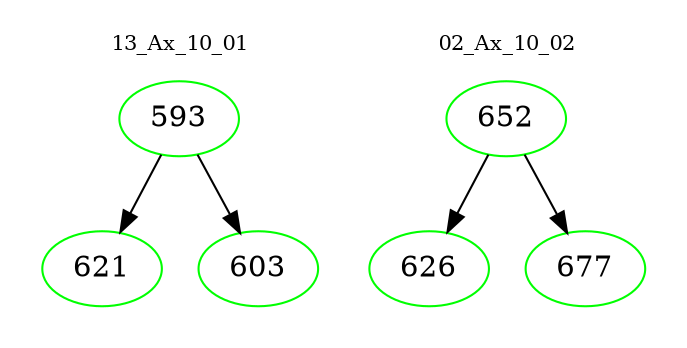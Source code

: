 digraph{
subgraph cluster_0 {
color = white
label = "13_Ax_10_01";
fontsize=10;
T0_593 [label="593", color="green"]
T0_593 -> T0_621 [color="black"]
T0_621 [label="621", color="green"]
T0_593 -> T0_603 [color="black"]
T0_603 [label="603", color="green"]
}
subgraph cluster_1 {
color = white
label = "02_Ax_10_02";
fontsize=10;
T1_652 [label="652", color="green"]
T1_652 -> T1_626 [color="black"]
T1_626 [label="626", color="green"]
T1_652 -> T1_677 [color="black"]
T1_677 [label="677", color="green"]
}
}
